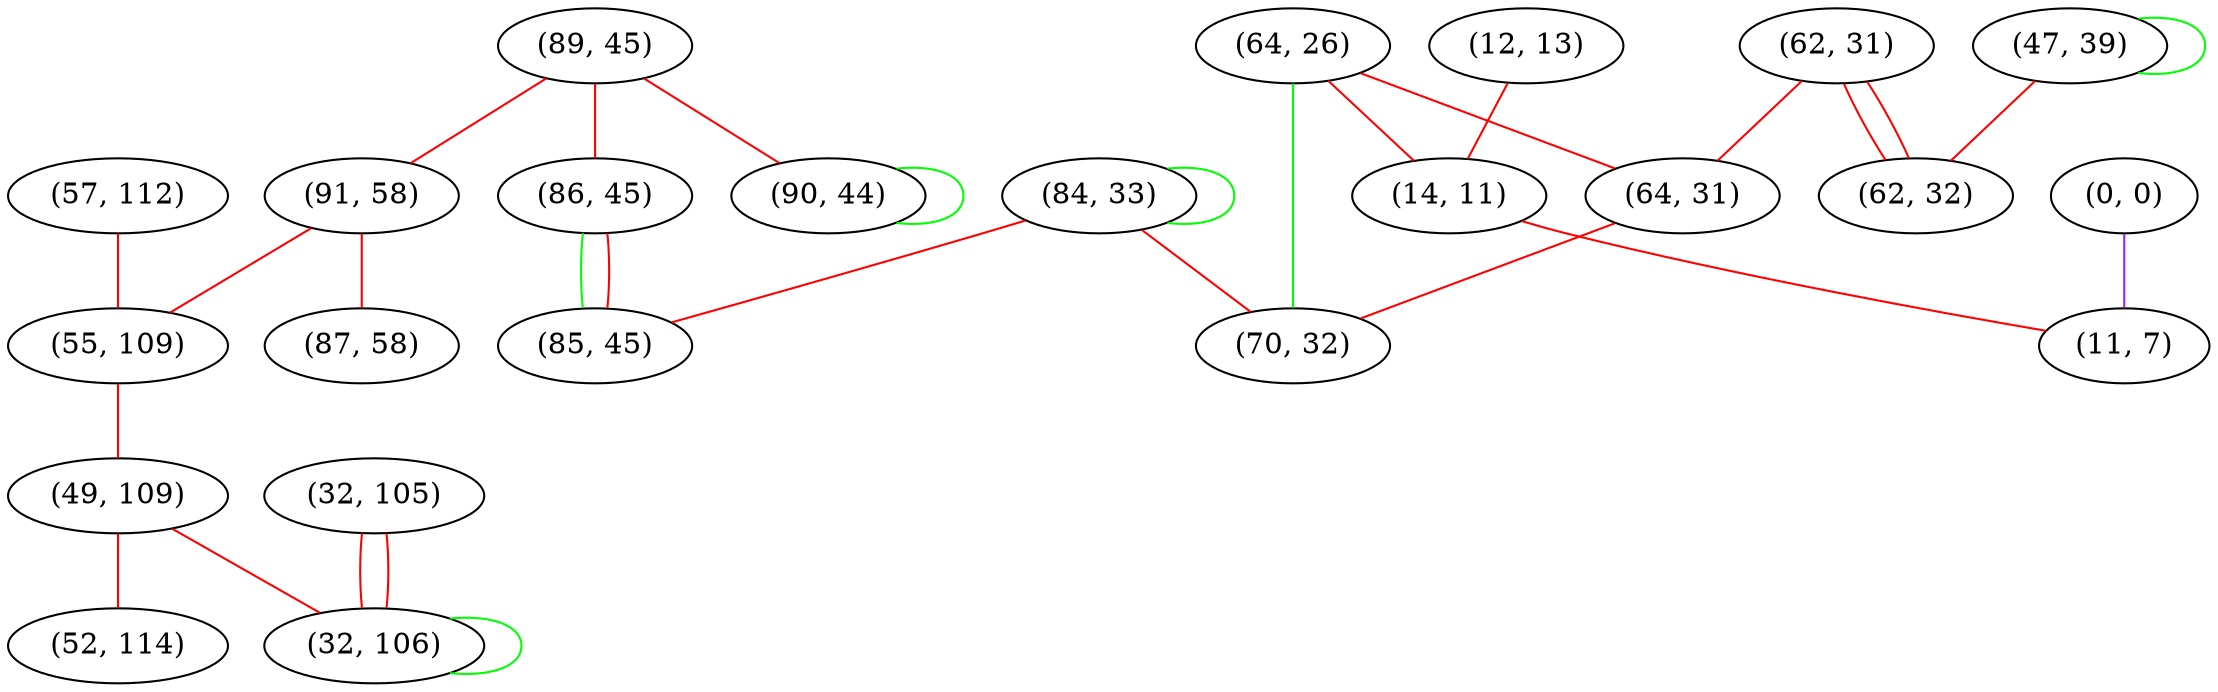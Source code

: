 graph "" {
"(57, 112)";
"(89, 45)";
"(47, 39)";
"(91, 58)";
"(64, 26)";
"(12, 13)";
"(84, 33)";
"(62, 31)";
"(64, 31)";
"(55, 109)";
"(0, 0)";
"(49, 109)";
"(90, 44)";
"(14, 11)";
"(11, 7)";
"(62, 32)";
"(86, 45)";
"(70, 32)";
"(87, 58)";
"(32, 105)";
"(52, 114)";
"(85, 45)";
"(32, 106)";
"(57, 112)" -- "(55, 109)"  [color=red, key=0, weight=1];
"(89, 45)" -- "(91, 58)"  [color=red, key=0, weight=1];
"(89, 45)" -- "(90, 44)"  [color=red, key=0, weight=1];
"(89, 45)" -- "(86, 45)"  [color=red, key=0, weight=1];
"(47, 39)" -- "(62, 32)"  [color=red, key=0, weight=1];
"(47, 39)" -- "(47, 39)"  [color=green, key=0, weight=2];
"(91, 58)" -- "(55, 109)"  [color=red, key=0, weight=1];
"(91, 58)" -- "(87, 58)"  [color=red, key=0, weight=1];
"(64, 26)" -- "(14, 11)"  [color=red, key=0, weight=1];
"(64, 26)" -- "(70, 32)"  [color=green, key=0, weight=2];
"(64, 26)" -- "(64, 31)"  [color=red, key=0, weight=1];
"(12, 13)" -- "(14, 11)"  [color=red, key=0, weight=1];
"(84, 33)" -- "(84, 33)"  [color=green, key=0, weight=2];
"(84, 33)" -- "(70, 32)"  [color=red, key=0, weight=1];
"(84, 33)" -- "(85, 45)"  [color=red, key=0, weight=1];
"(62, 31)" -- "(62, 32)"  [color=red, key=0, weight=1];
"(62, 31)" -- "(62, 32)"  [color=red, key=1, weight=1];
"(62, 31)" -- "(64, 31)"  [color=red, key=0, weight=1];
"(64, 31)" -- "(70, 32)"  [color=red, key=0, weight=1];
"(55, 109)" -- "(49, 109)"  [color=red, key=0, weight=1];
"(0, 0)" -- "(11, 7)"  [color=purple, key=0, weight=4];
"(49, 109)" -- "(52, 114)"  [color=red, key=0, weight=1];
"(49, 109)" -- "(32, 106)"  [color=red, key=0, weight=1];
"(90, 44)" -- "(90, 44)"  [color=green, key=0, weight=2];
"(14, 11)" -- "(11, 7)"  [color=red, key=0, weight=1];
"(86, 45)" -- "(85, 45)"  [color=green, key=0, weight=2];
"(86, 45)" -- "(85, 45)"  [color=red, key=1, weight=1];
"(32, 105)" -- "(32, 106)"  [color=red, key=0, weight=1];
"(32, 105)" -- "(32, 106)"  [color=red, key=1, weight=1];
"(32, 106)" -- "(32, 106)"  [color=green, key=0, weight=2];
}
